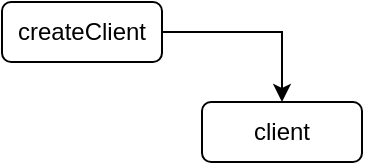 <mxfile version="13.1.3">
    <diagram id="6hGFLwfOUW9BJ-s0fimq" name="Page-1">
        <mxGraphModel dx="1031" dy="712" grid="1" gridSize="10" guides="1" tooltips="1" connect="1" arrows="1" fold="1" page="1" pageScale="1" pageWidth="827" pageHeight="1169" math="0" shadow="0">
            <root>
                <mxCell id="0"/>
                <mxCell id="1" parent="0"/>
                <mxCell id="4" value="" style="edgeStyle=orthogonalEdgeStyle;rounded=0;orthogonalLoop=1;jettySize=auto;html=1;" edge="1" parent="1" source="2" target="3">
                    <mxGeometry relative="1" as="geometry"/>
                </mxCell>
                <mxCell id="2" value="createClient" style="rounded=1;whiteSpace=wrap;html=1;" vertex="1" parent="1">
                    <mxGeometry x="30" y="50" width="80" height="30" as="geometry"/>
                </mxCell>
                <mxCell id="3" value="client" style="rounded=1;whiteSpace=wrap;html=1;" vertex="1" parent="1">
                    <mxGeometry x="130" y="100" width="80" height="30" as="geometry"/>
                </mxCell>
            </root>
        </mxGraphModel>
    </diagram>
</mxfile>
